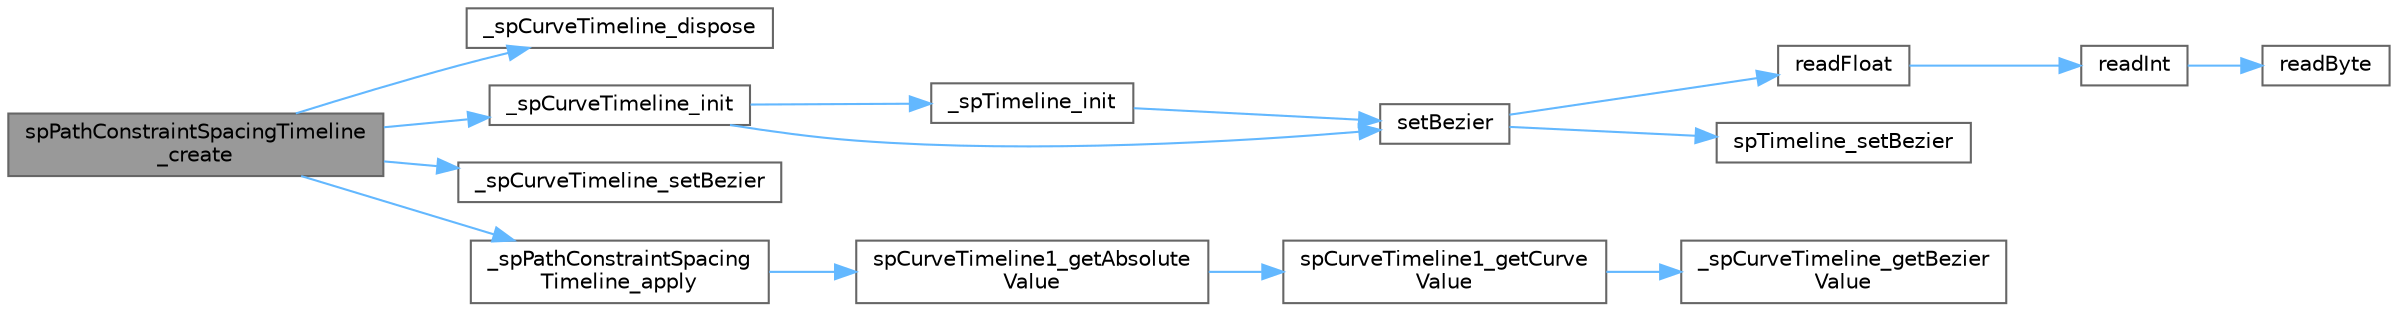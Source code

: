 digraph "spPathConstraintSpacingTimeline_create"
{
 // LATEX_PDF_SIZE
  bgcolor="transparent";
  edge [fontname=Helvetica,fontsize=10,labelfontname=Helvetica,labelfontsize=10];
  node [fontname=Helvetica,fontsize=10,shape=box,height=0.2,width=0.4];
  rankdir="LR";
  Node1 [id="Node000001",label="spPathConstraintSpacingTimeline\l_create",height=0.2,width=0.4,color="gray40", fillcolor="grey60", style="filled", fontcolor="black",tooltip=" "];
  Node1 -> Node2 [id="edge15_Node000001_Node000002",color="steelblue1",style="solid",tooltip=" "];
  Node2 [id="Node000002",label="_spCurveTimeline_dispose",height=0.2,width=0.4,color="grey40", fillcolor="white", style="filled",URL="$_animation_8c.html#aa1763bc98439ed636ba359365cd685f2",tooltip=" "];
  Node1 -> Node3 [id="edge16_Node000001_Node000003",color="steelblue1",style="solid",tooltip=" "];
  Node3 [id="Node000003",label="_spCurveTimeline_init",height=0.2,width=0.4,color="grey40", fillcolor="white", style="filled",URL="$_animation_8c.html#a11df3abc141175c50c160dd8e971ad47",tooltip=" "];
  Node3 -> Node4 [id="edge17_Node000003_Node000004",color="steelblue1",style="solid",tooltip=" "];
  Node4 [id="Node000004",label="_spTimeline_init",height=0.2,width=0.4,color="grey40", fillcolor="white", style="filled",URL="$_animation_8c.html#a5fd26405e9bfc35609c7c1c464d0b4d6",tooltip=" "];
  Node4 -> Node5 [id="edge18_Node000004_Node000005",color="steelblue1",style="solid",tooltip=" "];
  Node5 [id="Node000005",label="setBezier",height=0.2,width=0.4,color="grey40", fillcolor="white", style="filled",URL="$_skeleton_binary_8c.html#af19b5e951dd278d92333c683937e55ec",tooltip=" "];
  Node5 -> Node6 [id="edge19_Node000005_Node000006",color="steelblue1",style="solid",tooltip=" "];
  Node6 [id="Node000006",label="readFloat",height=0.2,width=0.4,color="grey40", fillcolor="white", style="filled",URL="$_skeleton_binary_8c.html#aa6af44927256d57da88cc98bb6853d19",tooltip=" "];
  Node6 -> Node7 [id="edge20_Node000006_Node000007",color="steelblue1",style="solid",tooltip=" "];
  Node7 [id="Node000007",label="readInt",height=0.2,width=0.4,color="grey40", fillcolor="white", style="filled",URL="$_skeleton_binary_8c.html#a9981bc921125b44941d74f0aec2e8c5a",tooltip=" "];
  Node7 -> Node8 [id="edge21_Node000007_Node000008",color="steelblue1",style="solid",tooltip=" "];
  Node8 [id="Node000008",label="readByte",height=0.2,width=0.4,color="grey40", fillcolor="white", style="filled",URL="$_skeleton_binary_8c.html#a3305c7afe5c82312ee18c6de6ade70be",tooltip=" "];
  Node5 -> Node9 [id="edge22_Node000005_Node000009",color="steelblue1",style="solid",tooltip=" "];
  Node9 [id="Node000009",label="spTimeline_setBezier",height=0.2,width=0.4,color="grey40", fillcolor="white", style="filled",URL="$_animation_8c.html#a3d145e8d83581adb1747a250a2cdd29d",tooltip=" "];
  Node3 -> Node5 [id="edge23_Node000003_Node000005",color="steelblue1",style="solid",tooltip=" "];
  Node1 -> Node10 [id="edge24_Node000001_Node000010",color="steelblue1",style="solid",tooltip=" "];
  Node10 [id="Node000010",label="_spCurveTimeline_setBezier",height=0.2,width=0.4,color="grey40", fillcolor="white", style="filled",URL="$_animation_8c.html#a093ee242a69387fbc7d96c328be5624a",tooltip=" "];
  Node1 -> Node11 [id="edge25_Node000001_Node000011",color="steelblue1",style="solid",tooltip=" "];
  Node11 [id="Node000011",label="_spPathConstraintSpacing\lTimeline_apply",height=0.2,width=0.4,color="grey40", fillcolor="white", style="filled",URL="$_animation_8c.html#a9df963d92ddd373ed3632e6b0b73dcee",tooltip=" "];
  Node11 -> Node12 [id="edge26_Node000011_Node000012",color="steelblue1",style="solid",tooltip=" "];
  Node12 [id="Node000012",label="spCurveTimeline1_getAbsolute\lValue",height=0.2,width=0.4,color="grey40", fillcolor="white", style="filled",URL="$_animation_8c.html#a5bfa31fe09eeebb1fd8eb8a02a7a2300",tooltip=" "];
  Node12 -> Node13 [id="edge27_Node000012_Node000013",color="steelblue1",style="solid",tooltip=" "];
  Node13 [id="Node000013",label="spCurveTimeline1_getCurve\lValue",height=0.2,width=0.4,color="grey40", fillcolor="white", style="filled",URL="$_animation_8c.html#a4e4a14b27ebe53c22db8245b743cfa73",tooltip=" "];
  Node13 -> Node14 [id="edge28_Node000013_Node000014",color="steelblue1",style="solid",tooltip=" "];
  Node14 [id="Node000014",label="_spCurveTimeline_getBezier\lValue",height=0.2,width=0.4,color="grey40", fillcolor="white", style="filled",URL="$_animation_8c.html#af033f0bcbb454d240222964ff215b6a8",tooltip=" "];
}
